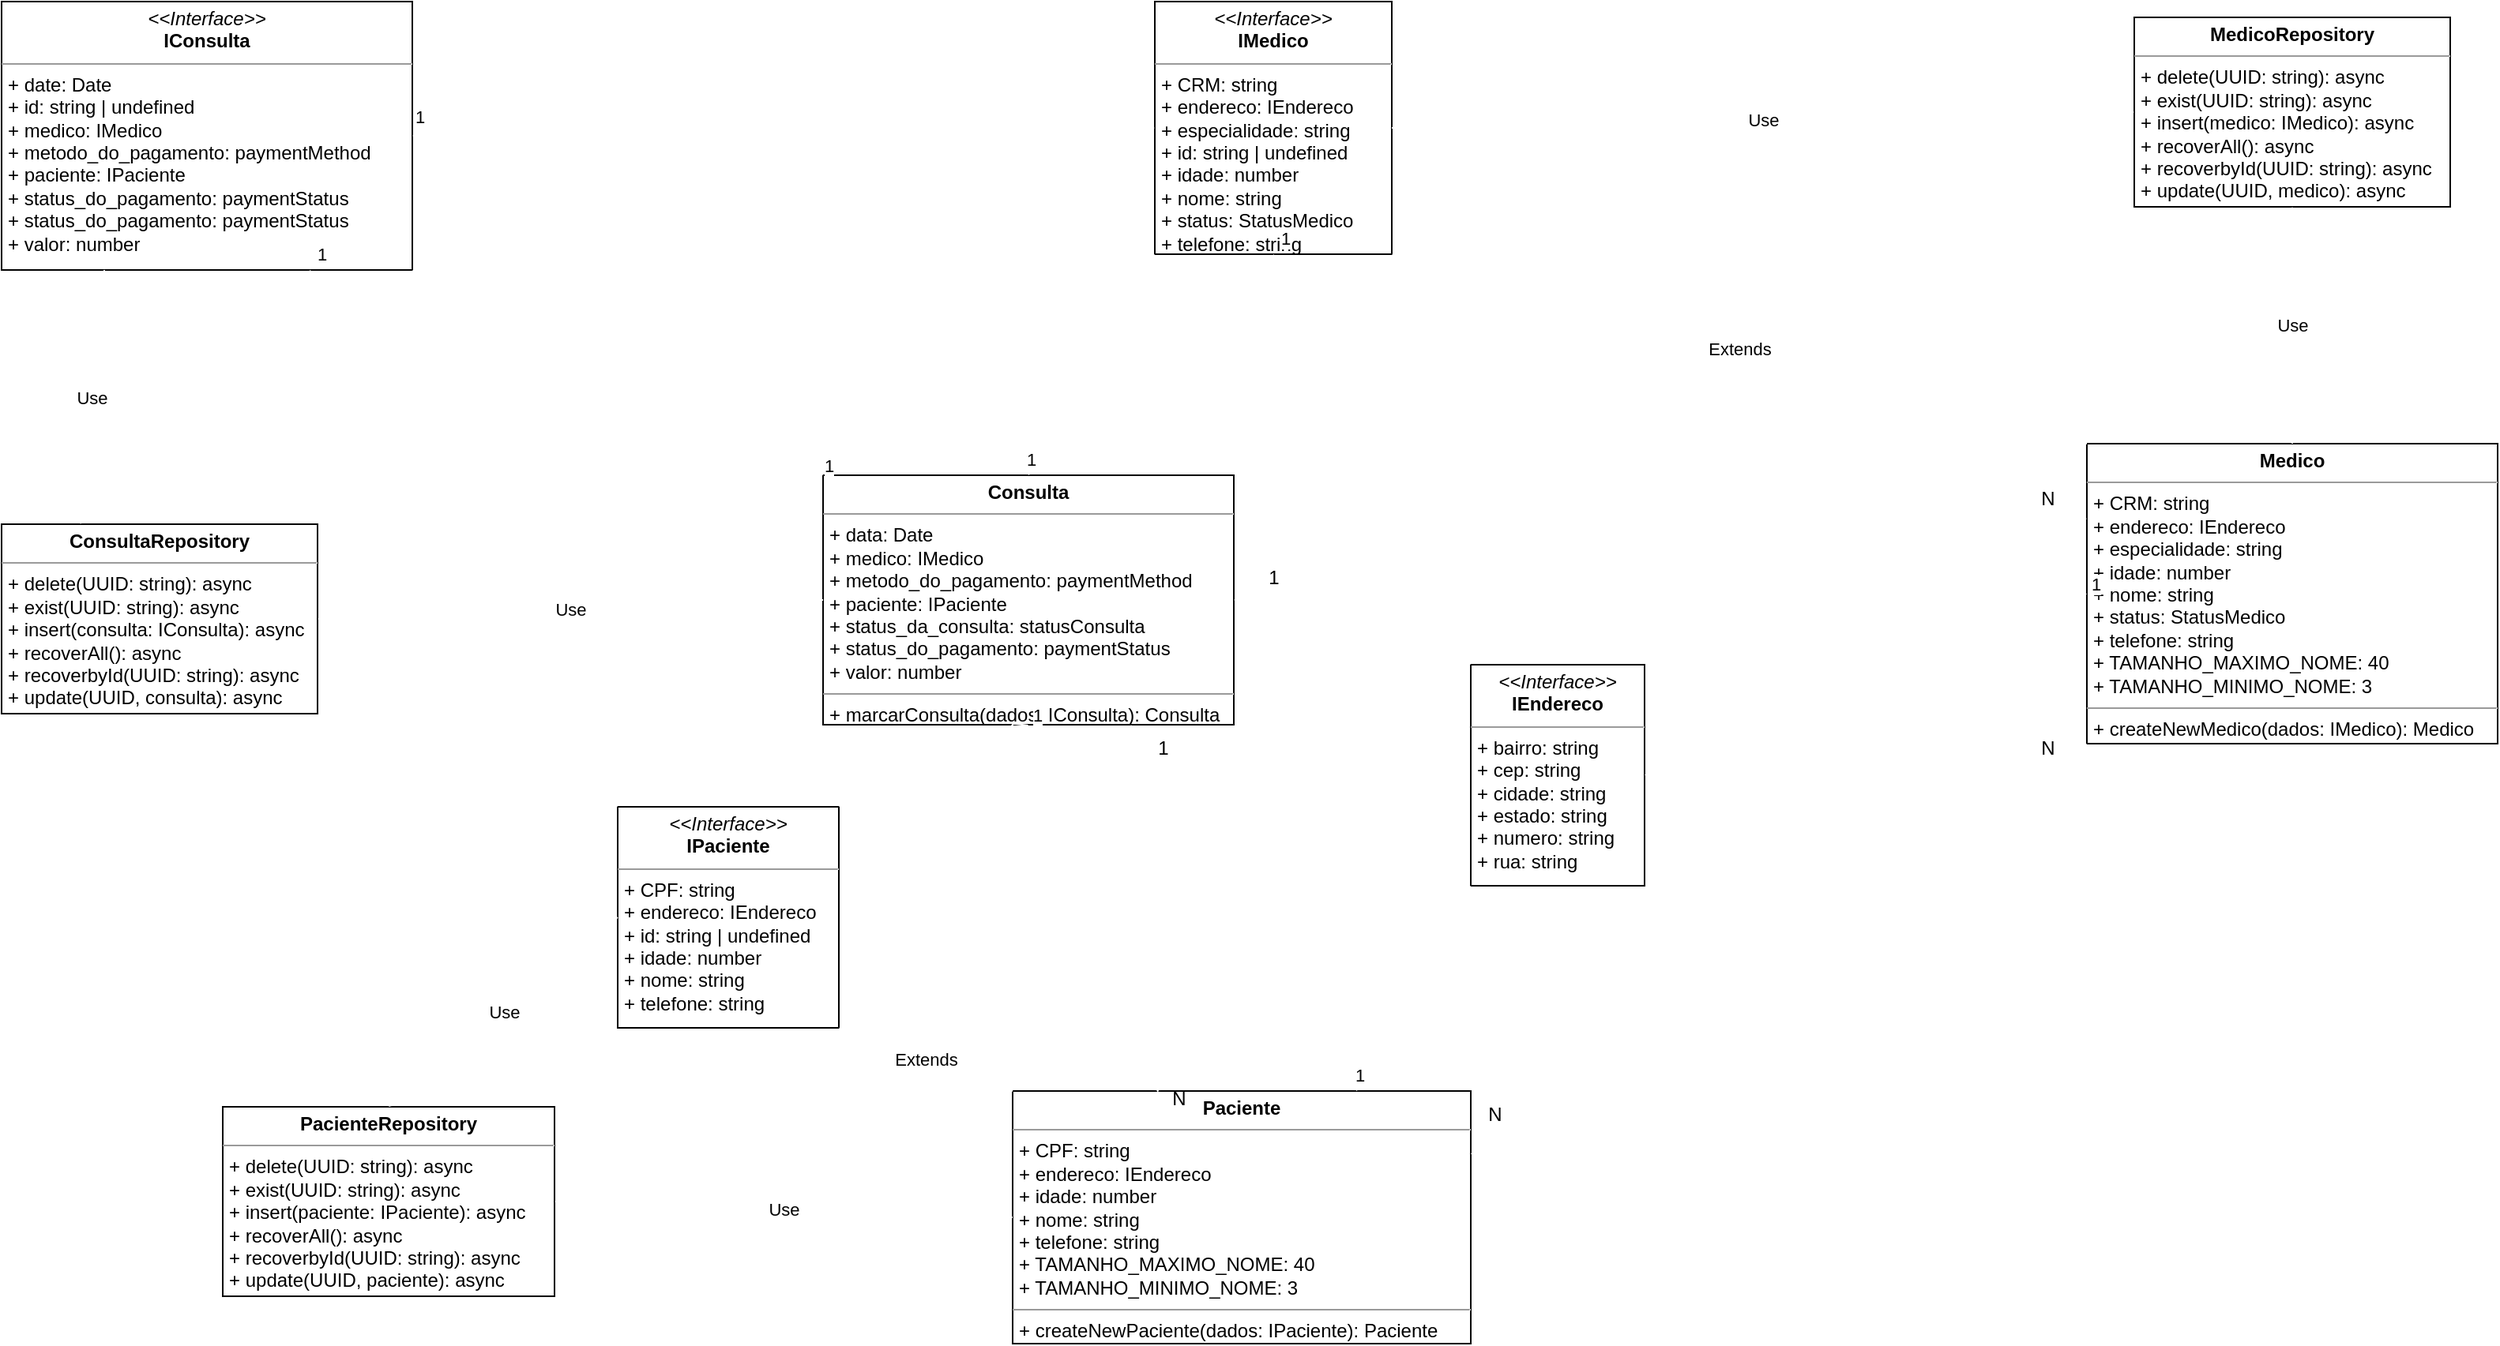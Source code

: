 <mxfile>
    <diagram id="NZcz5kynHllofUJJmW_J" name="Page-1">
        <mxGraphModel dx="2271" dy="849" grid="1" gridSize="10" guides="1" tooltips="1" connect="1" arrows="1" fold="1" page="1" pageScale="1" pageWidth="850" pageHeight="1100" math="0" shadow="0">
            <root>
                <mxCell id="0"/>
                <mxCell id="1" parent="0"/>
                <mxCell id="7" value="&lt;p style=&quot;margin:0px;margin-top:4px;text-align:center;&quot;&gt;&lt;i&gt;&amp;lt;&amp;lt;Interface&amp;gt;&amp;gt;&lt;/i&gt;&lt;br&gt;&lt;b&gt;IConsulta&lt;/b&gt;&lt;/p&gt;&lt;hr size=&quot;1&quot;&gt;&lt;p style=&quot;margin:0px;margin-left:4px;&quot;&gt;+ date: Date&lt;br&gt;+ id: string | undefined&lt;/p&gt;&lt;p style=&quot;margin:0px;margin-left:4px;&quot;&gt;+ medico: IMedico&lt;/p&gt;&lt;p style=&quot;margin:0px;margin-left:4px;&quot;&gt;+ metodo_do_pagamento: paymentMethod&lt;/p&gt;&lt;p style=&quot;margin:0px;margin-left:4px;&quot;&gt;+ paciente: IPaciente&lt;/p&gt;&lt;p style=&quot;margin:0px;margin-left:4px;&quot;&gt;+ status_do_pagamento: paymentStatus&lt;/p&gt;&lt;p style=&quot;margin:0px;margin-left:4px;&quot;&gt;+ status_do_pagamento: paymentStatus&lt;/p&gt;&lt;p style=&quot;margin:0px;margin-left:4px;&quot;&gt;+ valor: number&lt;/p&gt;" style="verticalAlign=top;align=left;overflow=fill;fontSize=12;fontFamily=Helvetica;html=1;" parent="1" vertex="1">
                    <mxGeometry x="70" y="40" width="260" height="170" as="geometry"/>
                </mxCell>
                <mxCell id="8" value="&lt;p style=&quot;margin:0px;margin-top:4px;text-align:center;&quot;&gt;&lt;i&gt;&amp;lt;&amp;lt;Interface&amp;gt;&amp;gt;&lt;/i&gt;&lt;br&gt;&lt;b&gt;IPaciente&lt;/b&gt;&lt;/p&gt;&lt;hr size=&quot;1&quot;&gt;&lt;p style=&quot;margin:0px;margin-left:4px;&quot;&gt;+ CPF: string&lt;br&gt;+ endereco: IEndereco&lt;/p&gt;&lt;p style=&quot;margin:0px;margin-left:4px;&quot;&gt;+ id: string | undefined&lt;/p&gt;&lt;p style=&quot;margin:0px;margin-left:4px;&quot;&gt;+ idade: number&lt;/p&gt;&lt;p style=&quot;margin:0px;margin-left:4px;&quot;&gt;+ nome: string&lt;/p&gt;&lt;p style=&quot;margin:0px;margin-left:4px;&quot;&gt;+ telefone: string&lt;/p&gt;" style="verticalAlign=top;align=left;overflow=fill;fontSize=12;fontFamily=Helvetica;html=1;" parent="1" vertex="1">
                    <mxGeometry x="460" y="550" width="140" height="140" as="geometry"/>
                </mxCell>
                <mxCell id="9" value="&lt;p style=&quot;margin:0px;margin-top:4px;text-align:center;&quot;&gt;&lt;i&gt;&amp;lt;&amp;lt;Interface&amp;gt;&amp;gt;&lt;/i&gt;&lt;br&gt;&lt;b&gt;IEndereco&lt;/b&gt;&lt;/p&gt;&lt;hr size=&quot;1&quot;&gt;&lt;p style=&quot;margin:0px;margin-left:4px;&quot;&gt;+ bairro: string&lt;br&gt;+ cep: string&lt;/p&gt;&lt;p style=&quot;margin:0px;margin-left:4px;&quot;&gt;+ cidade: string&lt;/p&gt;&lt;p style=&quot;margin:0px;margin-left:4px;&quot;&gt;+ estado: string&lt;/p&gt;&lt;p style=&quot;margin:0px;margin-left:4px;&quot;&gt;+ numero: string&lt;/p&gt;&lt;p style=&quot;margin:0px;margin-left:4px;&quot;&gt;+ rua: string&lt;/p&gt;" style="verticalAlign=top;align=left;overflow=fill;fontSize=12;fontFamily=Helvetica;html=1;" parent="1" vertex="1">
                    <mxGeometry x="1000" y="460" width="110" height="140" as="geometry"/>
                </mxCell>
                <mxCell id="10" value="&lt;p style=&quot;margin:0px;margin-top:4px;text-align:center;&quot;&gt;&lt;i&gt;&amp;lt;&amp;lt;Interface&amp;gt;&amp;gt;&lt;/i&gt;&lt;br&gt;&lt;b&gt;IMedico&lt;/b&gt;&lt;/p&gt;&lt;hr size=&quot;1&quot;&gt;&lt;p style=&quot;margin:0px;margin-left:4px;&quot;&gt;+ CRM: string&lt;br&gt;+ endereco: IEndereco&lt;/p&gt;&lt;p style=&quot;margin:0px;margin-left:4px;&quot;&gt;+ especialidade: string&lt;/p&gt;&lt;p style=&quot;margin:0px;margin-left:4px;&quot;&gt;+ id: string | undefined&lt;/p&gt;&lt;p style=&quot;margin:0px;margin-left:4px;&quot;&gt;+ idade: number&lt;/p&gt;&lt;p style=&quot;margin:0px;margin-left:4px;&quot;&gt;+ nome: string&lt;/p&gt;&lt;p style=&quot;margin:0px;margin-left:4px;&quot;&gt;+ status: StatusMedico&lt;/p&gt;&lt;p style=&quot;margin:0px;margin-left:4px;&quot;&gt;+ telefone: string&lt;/p&gt;" style="verticalAlign=top;align=left;overflow=fill;fontSize=12;fontFamily=Helvetica;html=1;" parent="1" vertex="1">
                    <mxGeometry x="800" y="40" width="150" height="160" as="geometry"/>
                </mxCell>
                <mxCell id="37" value="&lt;p style=&quot;margin:0px;margin-top:4px;text-align:center;&quot;&gt;&lt;b&gt;Paciente&lt;/b&gt;&lt;/p&gt;&lt;hr size=&quot;1&quot;&gt;&lt;p style=&quot;margin:0px;margin-left:4px;&quot;&gt;+ CPF: string&lt;/p&gt;&lt;p style=&quot;margin:0px;margin-left:4px;&quot;&gt;+ endereco: IEndereco&lt;/p&gt;&lt;p style=&quot;margin:0px;margin-left:4px;&quot;&gt;+ idade: number&lt;/p&gt;&lt;p style=&quot;margin:0px;margin-left:4px;&quot;&gt;+ nome: string&lt;/p&gt;&lt;p style=&quot;margin:0px;margin-left:4px;&quot;&gt;+ telefone: string&lt;/p&gt;&lt;p style=&quot;margin:0px;margin-left:4px;&quot;&gt;+ TAMANHO_MAXIMO_NOME: 40&lt;/p&gt;&lt;p style=&quot;margin:0px;margin-left:4px;&quot;&gt;+ TAMANHO_MINIMO_NOME: 3&lt;/p&gt;&lt;hr size=&quot;1&quot;&gt;&lt;p style=&quot;margin:0px;margin-left:4px;&quot;&gt;+ createNewPaciente(dados: IPaciente): Paciente&amp;nbsp;&lt;/p&gt;" style="verticalAlign=top;align=left;overflow=fill;fontSize=12;fontFamily=Helvetica;html=1;" parent="1" vertex="1">
                    <mxGeometry x="710" y="730" width="290" height="160" as="geometry"/>
                </mxCell>
                <mxCell id="38" value="&lt;p style=&quot;margin:0px;margin-top:4px;text-align:center;&quot;&gt;&lt;b&gt;Medico&lt;/b&gt;&lt;/p&gt;&lt;hr size=&quot;1&quot;&gt;&lt;p style=&quot;margin:0px;margin-left:4px;&quot;&gt;+ CRM: string&lt;/p&gt;&lt;p style=&quot;margin:0px;margin-left:4px;&quot;&gt;+ endereco: IEndereco&lt;/p&gt;&lt;p style=&quot;margin:0px;margin-left:4px;&quot;&gt;+ especialidade: string&lt;/p&gt;&lt;p style=&quot;margin:0px;margin-left:4px;&quot;&gt;+ idade: number&lt;/p&gt;&lt;p style=&quot;margin:0px;margin-left:4px;&quot;&gt;+ nome: string&lt;/p&gt;&lt;p style=&quot;margin:0px;margin-left:4px;&quot;&gt;+ status: StatusMedico&lt;/p&gt;&lt;p style=&quot;margin:0px;margin-left:4px;&quot;&gt;+ telefone: string&lt;/p&gt;&lt;p style=&quot;margin:0px;margin-left:4px;&quot;&gt;+ TAMANHO_MAXIMO_NOME: 40&lt;/p&gt;&lt;p style=&quot;margin:0px;margin-left:4px;&quot;&gt;+ TAMANHO_MINIMO_NOME: 3&lt;/p&gt;&lt;hr size=&quot;1&quot;&gt;&lt;p style=&quot;margin:0px;margin-left:4px;&quot;&gt;+ createNewMedico(dados: IMedico): Medico&amp;nbsp;&lt;/p&gt;" style="verticalAlign=top;align=left;overflow=fill;fontSize=12;fontFamily=Helvetica;html=1;" parent="1" vertex="1">
                    <mxGeometry x="1390" y="320" width="260" height="190" as="geometry"/>
                </mxCell>
                <mxCell id="39" value="&lt;p style=&quot;margin:0px;margin-top:4px;text-align:center;&quot;&gt;&lt;b&gt;Consulta&lt;/b&gt;&lt;/p&gt;&lt;hr size=&quot;1&quot;&gt;&lt;p style=&quot;margin:0px;margin-left:4px;&quot;&gt;&lt;span style=&quot;background-color: initial;&quot;&gt;+ data: Date&lt;/span&gt;&lt;br&gt;&lt;/p&gt;&lt;p style=&quot;margin:0px;margin-left:4px;&quot;&gt;+ medico: IMedico&lt;/p&gt;&lt;p style=&quot;margin:0px;margin-left:4px;&quot;&gt;+ metodo_do_pagamento: paymentMethod&lt;/p&gt;&lt;p style=&quot;margin:0px;margin-left:4px;&quot;&gt;+ paciente: IPaciente&lt;/p&gt;&lt;p style=&quot;margin:0px;margin-left:4px;&quot;&gt;+ status_da_consulta: statusConsulta&lt;/p&gt;&lt;p style=&quot;margin:0px;margin-left:4px;&quot;&gt;+ status_do_pagamento: paymentStatus&lt;/p&gt;&lt;p style=&quot;margin:0px;margin-left:4px;&quot;&gt;+ valor: number&lt;/p&gt;&lt;hr size=&quot;1&quot;&gt;&lt;p style=&quot;margin:0px;margin-left:4px;&quot;&gt;+ marcarConsulta(dados: IConsulta): Consulta&amp;nbsp;&lt;/p&gt;" style="verticalAlign=top;align=left;overflow=fill;fontSize=12;fontFamily=Helvetica;html=1;" parent="1" vertex="1">
                    <mxGeometry x="590" y="340" width="260" height="158" as="geometry"/>
                </mxCell>
                <mxCell id="40" value="&lt;p style=&quot;margin:0px;margin-top:4px;text-align:center;&quot;&gt;&lt;b&gt;PacienteRepository&lt;/b&gt;&lt;/p&gt;&lt;hr size=&quot;1&quot;&gt;&lt;p style=&quot;margin:0px;margin-left:4px;&quot;&gt;+ delete(UUID: string): async&lt;br&gt;&lt;/p&gt;&lt;p style=&quot;margin:0px;margin-left:4px;&quot;&gt;+ exist(UUID: string): async&lt;br&gt;&lt;/p&gt;&lt;p style=&quot;margin:0px;margin-left:4px;&quot;&gt;+ insert(paciente: IPaciente): async&lt;br&gt;&lt;/p&gt;&lt;p style=&quot;margin:0px;margin-left:4px;&quot;&gt;+ recoverAll(): async&lt;br&gt;&lt;/p&gt;&lt;p style=&quot;margin:0px;margin-left:4px;&quot;&gt;+ recoverbyId(UUID: string): async&lt;br&gt;&lt;/p&gt;&lt;p style=&quot;margin:0px;margin-left:4px;&quot;&gt;+ update(UUID, paciente): async&lt;br&gt;&lt;/p&gt;&lt;p style=&quot;margin:0px;margin-left:4px;&quot;&gt;&lt;br&gt;&lt;/p&gt;" style="verticalAlign=top;align=left;overflow=fill;fontSize=12;fontFamily=Helvetica;html=1;" parent="1" vertex="1">
                    <mxGeometry x="210" y="740" width="210" height="120" as="geometry"/>
                </mxCell>
                <mxCell id="41" value="&lt;p style=&quot;margin:0px;margin-top:4px;text-align:center;&quot;&gt;&lt;b&gt;MedicoRepository&lt;/b&gt;&lt;/p&gt;&lt;hr size=&quot;1&quot;&gt;&lt;p style=&quot;margin:0px;margin-left:4px;&quot;&gt;+ delete(UUID: string): async&lt;br&gt;&lt;/p&gt;&lt;p style=&quot;margin:0px;margin-left:4px;&quot;&gt;+ exist(UUID: string): async&lt;br&gt;&lt;/p&gt;&lt;p style=&quot;margin:0px;margin-left:4px;&quot;&gt;+ insert(medico: IMedico): async&lt;br&gt;&lt;/p&gt;&lt;p style=&quot;margin:0px;margin-left:4px;&quot;&gt;+ recoverAll(): async&lt;br&gt;&lt;/p&gt;&lt;p style=&quot;margin:0px;margin-left:4px;&quot;&gt;+ recoverbyId(UUID: string): async&lt;br&gt;&lt;/p&gt;&lt;p style=&quot;margin:0px;margin-left:4px;&quot;&gt;+ update(UUID, medico): async&lt;br&gt;&lt;/p&gt;&lt;p style=&quot;margin:0px;margin-left:4px;&quot;&gt;&lt;br&gt;&lt;/p&gt;" style="verticalAlign=top;align=left;overflow=fill;fontSize=12;fontFamily=Helvetica;html=1;" parent="1" vertex="1">
                    <mxGeometry x="1420" y="50" width="200" height="120" as="geometry"/>
                </mxCell>
                <mxCell id="42" value="&lt;p style=&quot;margin:0px;margin-top:4px;text-align:center;&quot;&gt;&lt;b&gt;ConsultaRepository&lt;/b&gt;&lt;/p&gt;&lt;hr size=&quot;1&quot;&gt;&lt;p style=&quot;margin:0px;margin-left:4px;&quot;&gt;+ delete(UUID: string): async&lt;br&gt;&lt;/p&gt;&lt;p style=&quot;margin:0px;margin-left:4px;&quot;&gt;+ exist(UUID: string): async&lt;br&gt;&lt;/p&gt;&lt;p style=&quot;margin:0px;margin-left:4px;&quot;&gt;+ insert(consulta: IConsulta): async&lt;br&gt;&lt;/p&gt;&lt;p style=&quot;margin:0px;margin-left:4px;&quot;&gt;+ recoverAll(): async&lt;br&gt;&lt;/p&gt;&lt;p style=&quot;margin:0px;margin-left:4px;&quot;&gt;+ recoverbyId(UUID: string): async&lt;br&gt;&lt;/p&gt;&lt;p style=&quot;margin:0px;margin-left:4px;&quot;&gt;+ update(UUID, consulta): async&lt;br&gt;&lt;/p&gt;&lt;p style=&quot;margin:0px;margin-left:4px;&quot;&gt;&lt;br&gt;&lt;/p&gt;" style="verticalAlign=top;align=left;overflow=fill;fontSize=12;fontFamily=Helvetica;html=1;" parent="1" vertex="1">
                    <mxGeometry x="70" y="371" width="200" height="120" as="geometry"/>
                </mxCell>
                <mxCell id="62" value="1" style="endArrow=open;html=1;endSize=12;startArrow=diamondThin;startSize=14;startFill=0;align=left;verticalAlign=bottom;rounded=1;strokeColor=#FFFFFF;fontColor=default;entryX=1;entryY=1;entryDx=0;entryDy=0;exitX=0;exitY=0;exitDx=0;exitDy=0;" edge="1" parent="1" source="39" target="7">
                    <mxGeometry x="-1" y="3" relative="1" as="geometry">
                        <mxPoint x="470" y="370" as="sourcePoint"/>
                        <mxPoint x="630" y="370" as="targetPoint"/>
                    </mxGeometry>
                </mxCell>
                <mxCell id="63" value="1" style="endArrow=open;html=1;endSize=12;startArrow=diamondThin;startSize=14;startFill=0;align=left;verticalAlign=bottom;rounded=1;strokeColor=#FFFFFF;fontColor=default;exitX=0.5;exitY=1;exitDx=0;exitDy=0;entryX=1;entryY=0;entryDx=0;entryDy=0;" edge="1" parent="1" source="39" target="8">
                    <mxGeometry x="-1" y="3" relative="1" as="geometry">
                        <mxPoint x="330" y="600" as="sourcePoint"/>
                        <mxPoint x="490" y="600" as="targetPoint"/>
                    </mxGeometry>
                </mxCell>
                <mxCell id="64" value="1" style="endArrow=open;html=1;endSize=12;startArrow=diamondThin;startSize=14;startFill=0;align=left;verticalAlign=bottom;rounded=1;strokeColor=#FFFFFF;fontColor=default;exitX=0.75;exitY=0;exitDx=0;exitDy=0;entryX=0;entryY=1;entryDx=0;entryDy=0;" edge="1" parent="1" source="37" target="9">
                    <mxGeometry x="-1" y="3" relative="1" as="geometry">
                        <mxPoint x="990" y="600" as="sourcePoint"/>
                        <mxPoint x="1150" y="600" as="targetPoint"/>
                    </mxGeometry>
                </mxCell>
                <mxCell id="65" value="1" style="endArrow=open;html=1;endSize=12;startArrow=diamondThin;startSize=14;startFill=0;align=left;verticalAlign=bottom;rounded=1;strokeColor=#FFFFFF;fontColor=default;exitX=0;exitY=0.5;exitDx=0;exitDy=0;entryX=1;entryY=0.5;entryDx=0;entryDy=0;" edge="1" parent="1" source="38" target="9">
                    <mxGeometry x="-1" y="3" relative="1" as="geometry">
                        <mxPoint x="1030" y="370" as="sourcePoint"/>
                        <mxPoint x="1190" y="370" as="targetPoint"/>
                    </mxGeometry>
                </mxCell>
                <mxCell id="70" value="Extends" style="endArrow=block;endSize=16;endFill=0;html=1;rounded=1;strokeColor=#FFFFFF;fontColor=default;exitX=0;exitY=0;exitDx=0;exitDy=0;entryX=1;entryY=1;entryDx=0;entryDy=0;" edge="1" parent="1" source="37" target="8">
                    <mxGeometry width="160" relative="1" as="geometry">
                        <mxPoint x="660" y="720" as="sourcePoint"/>
                        <mxPoint x="820" y="720" as="targetPoint"/>
                    </mxGeometry>
                </mxCell>
                <mxCell id="71" value="Extends" style="endArrow=block;endSize=16;endFill=0;html=1;rounded=1;strokeColor=#FFFFFF;fontColor=default;exitX=0;exitY=0;exitDx=0;exitDy=0;entryX=1;entryY=1;entryDx=0;entryDy=0;" edge="1" parent="1" source="38" target="10">
                    <mxGeometry width="160" relative="1" as="geometry">
                        <mxPoint x="1180" y="250" as="sourcePoint"/>
                        <mxPoint x="1340" y="250" as="targetPoint"/>
                    </mxGeometry>
                </mxCell>
                <mxCell id="73" value="1" style="endArrow=open;html=1;endSize=12;startArrow=diamondThin;startSize=14;startFill=0;align=left;verticalAlign=bottom;rounded=1;strokeColor=#FFFFFF;fontColor=default;exitX=0.5;exitY=1;exitDx=0;exitDy=0;entryX=0;entryY=0;entryDx=0;entryDy=0;" edge="1" parent="1" source="10" target="9">
                    <mxGeometry x="-1" y="3" relative="1" as="geometry">
                        <mxPoint x="1020" y="370" as="sourcePoint"/>
                        <mxPoint x="1180" y="370" as="targetPoint"/>
                    </mxGeometry>
                </mxCell>
                <mxCell id="74" value="1" style="endArrow=open;html=1;endSize=12;startArrow=diamondThin;startSize=14;startFill=1;align=left;verticalAlign=bottom;rounded=1;strokeColor=#FFFFFF;fontColor=default;exitX=0.5;exitY=0;exitDx=0;exitDy=0;entryX=0;entryY=1;entryDx=0;entryDy=0;" edge="1" parent="1" source="39" target="10">
                    <mxGeometry x="-1" y="3" relative="1" as="geometry">
                        <mxPoint x="520" y="250" as="sourcePoint"/>
                        <mxPoint x="680" y="250" as="targetPoint"/>
                    </mxGeometry>
                </mxCell>
                <mxCell id="75" value="1" style="endArrow=open;html=1;endSize=12;startArrow=diamondThin;startSize=14;startFill=0;align=left;verticalAlign=bottom;rounded=1;strokeColor=#FFFFFF;fontColor=default;exitX=1;exitY=0.5;exitDx=0;exitDy=0;entryX=0;entryY=0.5;entryDx=0;entryDy=0;" edge="1" parent="1" source="7" target="10">
                    <mxGeometry x="-1" y="3" relative="1" as="geometry">
                        <mxPoint x="430" y="250" as="sourcePoint"/>
                        <mxPoint x="590" y="250" as="targetPoint"/>
                    </mxGeometry>
                </mxCell>
                <mxCell id="76" value="1" style="endArrow=open;html=1;endSize=12;startArrow=diamondThin;startSize=14;startFill=0;align=left;verticalAlign=bottom;rounded=1;strokeColor=#FFFFFF;fontColor=default;exitX=0.75;exitY=1;exitDx=0;exitDy=0;entryX=0;entryY=0;entryDx=0;entryDy=0;" edge="1" parent="1" source="7" target="8">
                    <mxGeometry x="-1" y="3" relative="1" as="geometry">
                        <mxPoint x="430" y="250" as="sourcePoint"/>
                        <mxPoint x="590" y="250" as="targetPoint"/>
                    </mxGeometry>
                </mxCell>
                <mxCell id="77" value="Use" style="endArrow=open;endSize=12;dashed=1;html=1;rounded=1;strokeColor=#FFFFFF;fontColor=default;entryX=1;entryY=0.5;entryDx=0;entryDy=0;exitX=0;exitY=0.5;exitDx=0;exitDy=0;" edge="1" parent="1" source="37" target="40">
                    <mxGeometry width="160" relative="1" as="geometry">
                        <mxPoint x="430" y="720" as="sourcePoint"/>
                        <mxPoint x="590" y="720" as="targetPoint"/>
                    </mxGeometry>
                </mxCell>
                <mxCell id="79" value="Use" style="endArrow=open;endSize=12;dashed=1;html=1;rounded=1;strokeColor=#FFFFFF;fontColor=default;entryX=0.5;entryY=0;entryDx=0;entryDy=0;exitX=0;exitY=0.5;exitDx=0;exitDy=0;" edge="1" parent="1" source="8" target="40">
                    <mxGeometry width="160" relative="1" as="geometry">
                        <mxPoint x="430" y="720" as="sourcePoint"/>
                        <mxPoint x="590" y="720" as="targetPoint"/>
                    </mxGeometry>
                </mxCell>
                <mxCell id="80" value="Use" style="endArrow=open;endSize=12;dashed=1;html=1;rounded=1;strokeColor=#FFFFFF;fontColor=default;entryX=1;entryY=0.5;entryDx=0;entryDy=0;exitX=0;exitY=0.5;exitDx=0;exitDy=0;" edge="1" parent="1" source="39" target="42">
                    <mxGeometry width="160" relative="1" as="geometry">
                        <mxPoint x="430" y="250" as="sourcePoint"/>
                        <mxPoint x="590" y="250" as="targetPoint"/>
                    </mxGeometry>
                </mxCell>
                <mxCell id="81" value="Use" style="endArrow=open;endSize=12;dashed=1;html=1;rounded=1;strokeColor=#FFFFFF;fontColor=default;entryX=0.25;entryY=0;entryDx=0;entryDy=0;exitX=0.25;exitY=1;exitDx=0;exitDy=0;" edge="1" parent="1" source="7" target="42">
                    <mxGeometry width="160" relative="1" as="geometry">
                        <mxPoint x="430" y="250" as="sourcePoint"/>
                        <mxPoint x="590" y="250" as="targetPoint"/>
                    </mxGeometry>
                </mxCell>
                <mxCell id="82" value="Use" style="endArrow=open;endSize=12;dashed=1;html=1;rounded=1;strokeColor=#FFFFFF;fontColor=default;exitX=1;exitY=0.5;exitDx=0;exitDy=0;entryX=0;entryY=0.5;entryDx=0;entryDy=0;" edge="1" parent="1" source="10" target="41">
                    <mxGeometry width="160" relative="1" as="geometry">
                        <mxPoint x="1120" y="250" as="sourcePoint"/>
                        <mxPoint x="1280" y="250" as="targetPoint"/>
                    </mxGeometry>
                </mxCell>
                <mxCell id="83" value="Use" style="endArrow=open;endSize=12;dashed=1;html=1;rounded=1;strokeColor=#FFFFFF;fontColor=default;exitX=0.5;exitY=0;exitDx=0;exitDy=0;entryX=0.5;entryY=1;entryDx=0;entryDy=0;" edge="1" parent="1" source="38" target="41">
                    <mxGeometry width="160" relative="1" as="geometry">
                        <mxPoint x="1120" y="250" as="sourcePoint"/>
                        <mxPoint x="1280" y="250" as="targetPoint"/>
                    </mxGeometry>
                </mxCell>
                <mxCell id="84" value="" style="endArrow=block;startArrow=block;endFill=1;startFill=1;html=1;rounded=1;strokeColor=#FFFFFF;fontColor=default;exitX=1;exitY=0.5;exitDx=0;exitDy=0;entryX=0;entryY=0.25;entryDx=0;entryDy=0;" edge="1" parent="1" source="39" target="38">
                    <mxGeometry width="160" relative="1" as="geometry">
                        <mxPoint x="1120" y="370" as="sourcePoint"/>
                        <mxPoint x="1280" y="370" as="targetPoint"/>
                    </mxGeometry>
                </mxCell>
                <mxCell id="85" value="N" style="text;html=1;align=center;verticalAlign=middle;resizable=0;points=[];autosize=1;strokeColor=none;fillColor=none;fontColor=default;" vertex="1" parent="1">
                    <mxGeometry x="1350" y="340" width="30" height="30" as="geometry"/>
                </mxCell>
                <mxCell id="86" value="N" style="text;html=1;align=center;verticalAlign=middle;resizable=0;points=[];autosize=1;strokeColor=none;fillColor=none;fontColor=default;" vertex="1" parent="1">
                    <mxGeometry x="800" y="720" width="30" height="30" as="geometry"/>
                </mxCell>
                <mxCell id="87" value="1" style="text;html=1;align=center;verticalAlign=middle;resizable=0;points=[];autosize=1;strokeColor=none;fillColor=none;fontColor=default;" vertex="1" parent="1">
                    <mxGeometry x="860" y="390" width="30" height="30" as="geometry"/>
                </mxCell>
                <mxCell id="88" value="1" style="text;html=1;align=center;verticalAlign=middle;resizable=0;points=[];autosize=1;strokeColor=none;fillColor=none;fontColor=default;" vertex="1" parent="1">
                    <mxGeometry x="790" y="498" width="30" height="30" as="geometry"/>
                </mxCell>
                <mxCell id="89" value="" style="endArrow=block;startArrow=block;endFill=1;startFill=1;html=1;rounded=1;strokeColor=#FFFFFF;fontColor=default;entryX=0.317;entryY=0.006;entryDx=0;entryDy=0;entryPerimeter=0;exitX=0.75;exitY=1;exitDx=0;exitDy=0;" edge="1" parent="1" source="39" target="37">
                    <mxGeometry width="160" relative="1" as="geometry">
                        <mxPoint x="700" y="440" as="sourcePoint"/>
                        <mxPoint x="860" y="440" as="targetPoint"/>
                    </mxGeometry>
                </mxCell>
                <mxCell id="90" value="" style="endArrow=block;startArrow=block;endFill=1;startFill=1;html=1;rounded=1;strokeColor=#FFFFFF;fontColor=default;entryX=0;entryY=1;entryDx=0;entryDy=0;exitX=1;exitY=0.25;exitDx=0;exitDy=0;" edge="1" parent="1" source="37" target="38">
                    <mxGeometry width="160" relative="1" as="geometry">
                        <mxPoint x="700" y="620" as="sourcePoint"/>
                        <mxPoint x="860" y="620" as="targetPoint"/>
                    </mxGeometry>
                </mxCell>
                <mxCell id="91" value="N" style="text;html=1;align=center;verticalAlign=middle;resizable=0;points=[];autosize=1;strokeColor=none;fillColor=none;fontColor=default;" vertex="1" parent="1">
                    <mxGeometry x="1000" y="730" width="30" height="30" as="geometry"/>
                </mxCell>
                <mxCell id="92" value="N" style="text;html=1;align=center;verticalAlign=middle;resizable=0;points=[];autosize=1;strokeColor=none;fillColor=none;fontColor=default;" vertex="1" parent="1">
                    <mxGeometry x="1350" y="498" width="30" height="30" as="geometry"/>
                </mxCell>
            </root>
        </mxGraphModel>
    </diagram>
</mxfile>